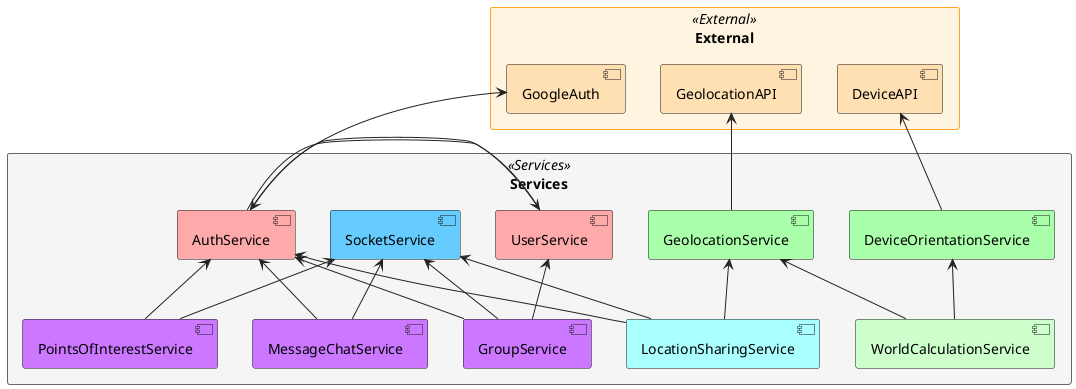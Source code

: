 @startuml
skinparam defaultFontName Arial
skinparam packageStyle rectangle

' Package colors
skinparam packageBackgroundColor<<Services>> #F5F5F5
skinparam packageBackgroundColor<<External>> #FFF4E0
skinparam packageBorderColor<<Services>> #666666
skinparam packageBorderColor<<External>> #FFA726

' Class colors
skinparam classArrowColor #222

package "Services" <<Services>> {
    [AuthService] as AuthService #FFAAAA
    [UserService] as UserService #FFAAAA
    [GroupService] as GroupService #CC77FF
    [MessageChatService] as MessageChatService #CC77FF
    [LocationSharingService] as LocationSharingService #AAFFFF
    [PointsOfInterestService] as PointsOfInterestService #CC77FF
    [DeviceOrientationService] as DeviceOrientationService #AAFFAA
    [GeolocationService] as GeolocationService #AAFFAA
    [WorldCalculationService] as WorldCalculationService #CCFFCC
    [SocketService] as SocketService #66CCff
}

package "External" <<External>> {
    [GoogleAuth] as GoogleAuth #FFE0B2
    [DeviceAPI] as DeviceAPI #FFE0B2
    [GeolocationAPI] as GeolocationAPI #FFE0B2
}

' Relationships
AuthService --> GoogleAuth
AuthService -left-> UserService

UserService -left-> AuthService

GroupService -up-> AuthService
GroupService -up-> SocketService
GroupService -right-> UserService

MessageChatService -up-> SocketService
MessageChatService -up-> AuthService

LocationSharingService -up-> SocketService
LocationSharingService -up-> GeolocationService
LocationSharingService -up-> AuthService

PointsOfInterestService -up-> SocketService
PointsOfInterestService -up-> AuthService

DeviceOrientationService -up-> DeviceAPI

GeolocationService -up-> GeolocationAPI

WorldCalculationService -up-> DeviceOrientationService
WorldCalculationService -up-> GeolocationService

@enduml